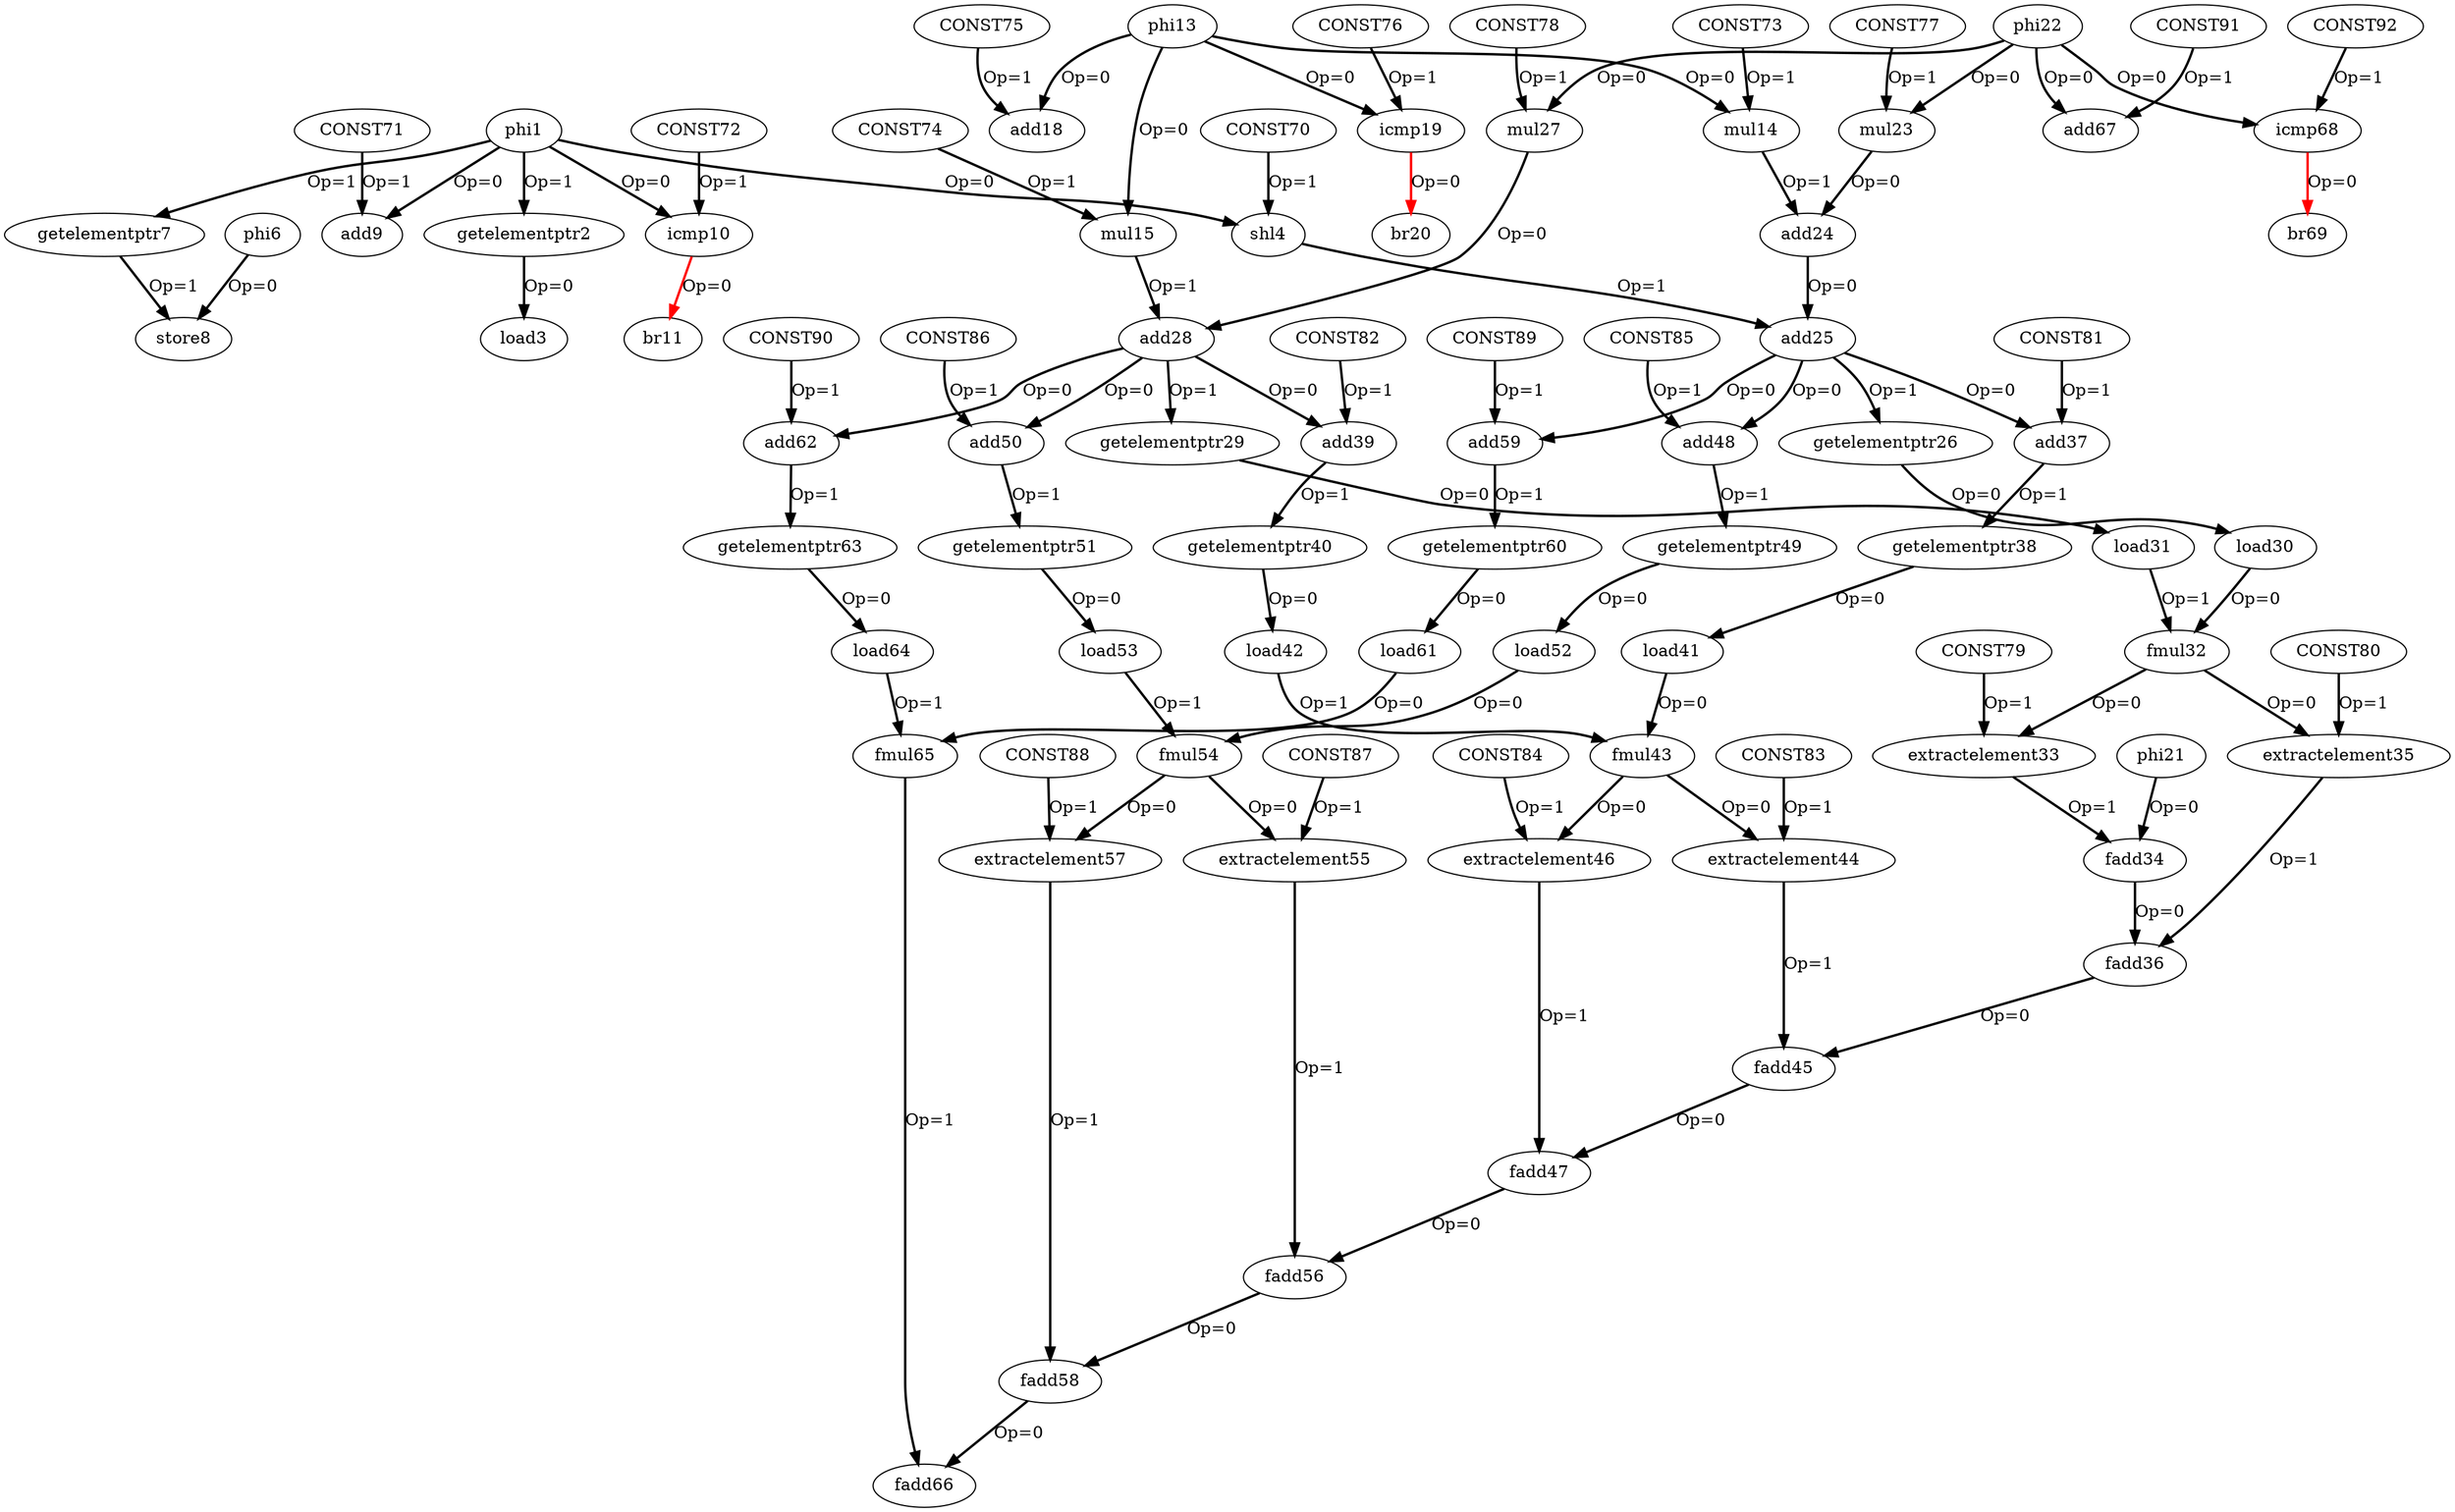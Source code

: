 digraph G {
subgraph cluster_2{
style = "dashed";
label = "level2";
subgraph cluster_1{
style = "dashed";
label = "level1";
subgraph cluster_0{
style = "dashed";
label = "level0";
}
}
}
phi1 -> icmp10[color = black, style = bold, label = "Op=0"];
phi1 -> add9[color = black, style = bold, label = "Op=0"];
phi1 -> getelementptr7[color = black, style = bold, label = "Op=1"];
phi1 -> shl4[color = black, style = bold, label = "Op=0"];
phi1 -> getelementptr2[color = black, style = bold, label = "Op=1"];
getelementptr2 -> load3[color = black, style = bold, label = "Op=0"];
CONST70 -> shl4[color = black, style = bold, label = "Op=1"];
shl4 -> add25[color = black, style = bold, label = "Op=1"];
phi6 -> store8[color = black, style = bold, label = "Op=0"];
getelementptr7 -> store8[color = black, style = bold, label = "Op=1"];
CONST71 -> add9[color = black, style = bold, label = "Op=1"];
CONST72 -> icmp10[color = black, style = bold, label = "Op=1"];
icmp10 -> br11[color = red, style = bold, label = "Op=0"];
phi13 -> icmp19[color = black, style = bold, label = "Op=0"];
phi13 -> add18[color = black, style = bold, label = "Op=0"];
phi13 -> mul15[color = black, style = bold, label = "Op=0"];
phi13 -> mul14[color = black, style = bold, label = "Op=0"];
CONST73 -> mul14[color = black, style = bold, label = "Op=1"];
mul14 -> add24[color = black, style = bold, label = "Op=1"];
CONST74 -> mul15[color = black, style = bold, label = "Op=1"];
mul15 -> add28[color = black, style = bold, label = "Op=1"];
CONST75 -> add18[color = black, style = bold, label = "Op=1"];
CONST76 -> icmp19[color = black, style = bold, label = "Op=1"];
icmp19 -> br20[color = red, style = bold, label = "Op=0"];
phi21 -> fadd34[color = black, style = bold, label = "Op=0"];
phi22 -> icmp68[color = black, style = bold, label = "Op=0"];
phi22 -> add67[color = black, style = bold, label = "Op=0"];
phi22 -> mul27[color = black, style = bold, label = "Op=0"];
phi22 -> mul23[color = black, style = bold, label = "Op=0"];
CONST77 -> mul23[color = black, style = bold, label = "Op=1"];
mul23 -> add24[color = black, style = bold, label = "Op=0"];
add24 -> add25[color = black, style = bold, label = "Op=0"];
add25 -> add59[color = black, style = bold, label = "Op=0"];
add25 -> add48[color = black, style = bold, label = "Op=0"];
add25 -> add37[color = black, style = bold, label = "Op=0"];
add25 -> getelementptr26[color = black, style = bold, label = "Op=1"];
getelementptr26 -> load30[color = black, style = bold, label = "Op=0"];
CONST78 -> mul27[color = black, style = bold, label = "Op=1"];
mul27 -> add28[color = black, style = bold, label = "Op=0"];
add28 -> add62[color = black, style = bold, label = "Op=0"];
add28 -> add50[color = black, style = bold, label = "Op=0"];
add28 -> add39[color = black, style = bold, label = "Op=0"];
add28 -> getelementptr29[color = black, style = bold, label = "Op=1"];
getelementptr29 -> load31[color = black, style = bold, label = "Op=0"];
load30 -> fmul32[color = black, style = bold, label = "Op=0"];
load31 -> fmul32[color = black, style = bold, label = "Op=1"];
fmul32 -> extractelement35[color = black, style = bold, label = "Op=0"];
fmul32 -> extractelement33[color = black, style = bold, label = "Op=0"];
CONST79 -> extractelement33[color = black, style = bold, label = "Op=1"];
extractelement33 -> fadd34[color = black, style = bold, label = "Op=1"];
fadd34 -> fadd36[color = black, style = bold, label = "Op=0"];
CONST80 -> extractelement35[color = black, style = bold, label = "Op=1"];
extractelement35 -> fadd36[color = black, style = bold, label = "Op=1"];
fadd36 -> fadd45[color = black, style = bold, label = "Op=0"];
CONST81 -> add37[color = black, style = bold, label = "Op=1"];
add37 -> getelementptr38[color = black, style = bold, label = "Op=1"];
getelementptr38 -> load41[color = black, style = bold, label = "Op=0"];
CONST82 -> add39[color = black, style = bold, label = "Op=1"];
add39 -> getelementptr40[color = black, style = bold, label = "Op=1"];
getelementptr40 -> load42[color = black, style = bold, label = "Op=0"];
load41 -> fmul43[color = black, style = bold, label = "Op=0"];
load42 -> fmul43[color = black, style = bold, label = "Op=1"];
fmul43 -> extractelement46[color = black, style = bold, label = "Op=0"];
fmul43 -> extractelement44[color = black, style = bold, label = "Op=0"];
CONST83 -> extractelement44[color = black, style = bold, label = "Op=1"];
extractelement44 -> fadd45[color = black, style = bold, label = "Op=1"];
fadd45 -> fadd47[color = black, style = bold, label = "Op=0"];
CONST84 -> extractelement46[color = black, style = bold, label = "Op=1"];
extractelement46 -> fadd47[color = black, style = bold, label = "Op=1"];
fadd47 -> fadd56[color = black, style = bold, label = "Op=0"];
CONST85 -> add48[color = black, style = bold, label = "Op=1"];
add48 -> getelementptr49[color = black, style = bold, label = "Op=1"];
getelementptr49 -> load52[color = black, style = bold, label = "Op=0"];
CONST86 -> add50[color = black, style = bold, label = "Op=1"];
add50 -> getelementptr51[color = black, style = bold, label = "Op=1"];
getelementptr51 -> load53[color = black, style = bold, label = "Op=0"];
load52 -> fmul54[color = black, style = bold, label = "Op=0"];
load53 -> fmul54[color = black, style = bold, label = "Op=1"];
fmul54 -> extractelement57[color = black, style = bold, label = "Op=0"];
fmul54 -> extractelement55[color = black, style = bold, label = "Op=0"];
CONST87 -> extractelement55[color = black, style = bold, label = "Op=1"];
extractelement55 -> fadd56[color = black, style = bold, label = "Op=1"];
fadd56 -> fadd58[color = black, style = bold, label = "Op=0"];
CONST88 -> extractelement57[color = black, style = bold, label = "Op=1"];
extractelement57 -> fadd58[color = black, style = bold, label = "Op=1"];
fadd58 -> fadd66[color = black, style = bold, label = "Op=0"];
CONST89 -> add59[color = black, style = bold, label = "Op=1"];
add59 -> getelementptr60[color = black, style = bold, label = "Op=1"];
getelementptr60 -> load61[color = black, style = bold, label = "Op=0"];
load61 -> fmul65[color = black, style = bold, label = "Op=0"];
CONST90 -> add62[color = black, style = bold, label = "Op=1"];
add62 -> getelementptr63[color = black, style = bold, label = "Op=1"];
getelementptr63 -> load64[color = black, style = bold, label = "Op=0"];
load64 -> fmul65[color = black, style = bold, label = "Op=1"];
fmul65 -> fadd66[color = black, style = bold, label = "Op=1"];
CONST91 -> add67[color = black, style = bold, label = "Op=1"];
CONST92 -> icmp68[color = black, style = bold, label = "Op=1"];
icmp68 -> br69[color = red, style = bold, label = "Op=0"];
}
